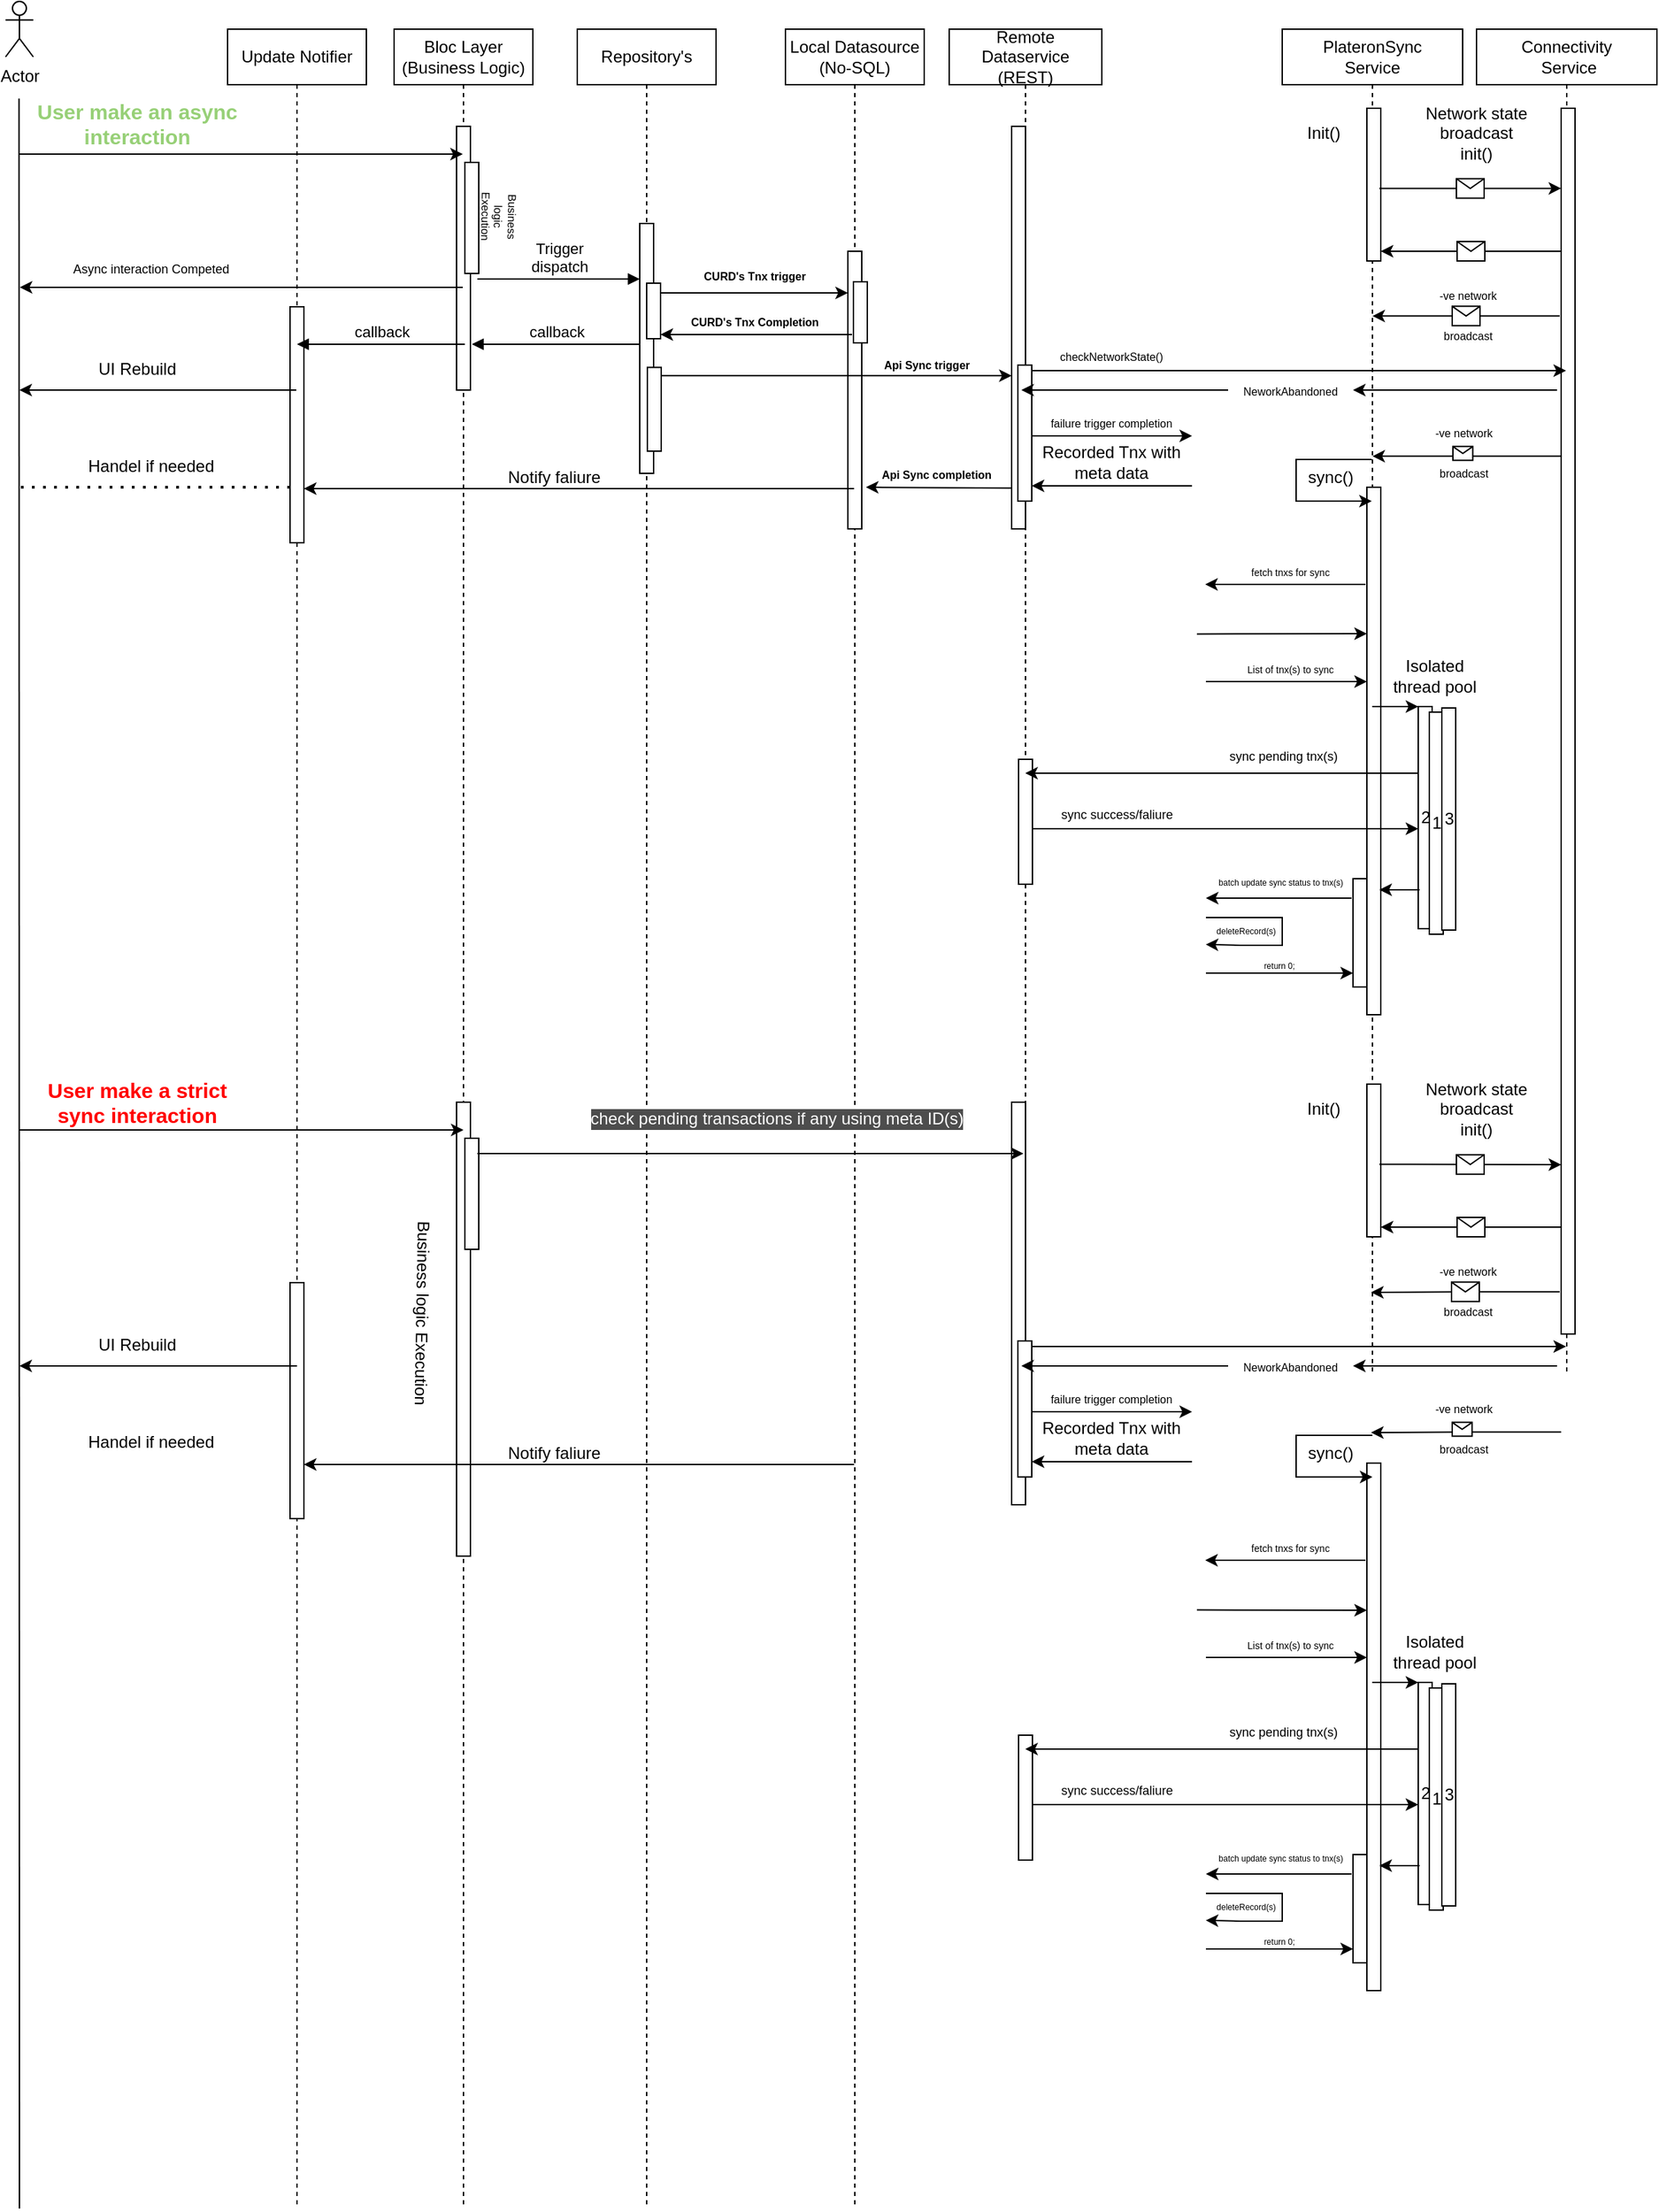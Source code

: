 <mxfile version="22.1.11" type="github">
  <diagram name="Page-1" id="2YBvvXClWsGukQMizWep">
    <mxGraphModel dx="811" dy="482" grid="1" gridSize="10" guides="1" tooltips="1" connect="1" arrows="1" fold="1" page="1" pageScale="1" pageWidth="850" pageHeight="1100" math="0" shadow="0">
      <root>
        <mxCell id="0" />
        <mxCell id="1" parent="0" />
        <mxCell id="aM9ryv3xv72pqoxQDRHE-1" value="Bloc Layer&lt;br&gt;(Business Logic)" style="shape=umlLifeline;perimeter=lifelinePerimeter;whiteSpace=wrap;html=1;container=0;dropTarget=0;collapsible=0;recursiveResize=0;outlineConnect=0;portConstraint=eastwest;newEdgeStyle={&quot;edgeStyle&quot;:&quot;elbowEdgeStyle&quot;,&quot;elbow&quot;:&quot;vertical&quot;,&quot;curved&quot;:0,&quot;rounded&quot;:0};" parent="1" vertex="1">
          <mxGeometry x="310" y="70" width="100" height="1570" as="geometry" />
        </mxCell>
        <mxCell id="aM9ryv3xv72pqoxQDRHE-2" value="" style="html=1;points=[];perimeter=orthogonalPerimeter;outlineConnect=0;targetShapes=umlLifeline;portConstraint=eastwest;newEdgeStyle={&quot;edgeStyle&quot;:&quot;elbowEdgeStyle&quot;,&quot;elbow&quot;:&quot;vertical&quot;,&quot;curved&quot;:0,&quot;rounded&quot;:0};" parent="aM9ryv3xv72pqoxQDRHE-1" vertex="1">
          <mxGeometry x="45" y="70" width="10" height="190" as="geometry" />
        </mxCell>
        <mxCell id="tvcCBBm_UsV2c8IRRgWx-17" value="" style="html=1;points=[];perimeter=orthogonalPerimeter;outlineConnect=0;targetShapes=umlLifeline;portConstraint=eastwest;newEdgeStyle={&quot;edgeStyle&quot;:&quot;elbowEdgeStyle&quot;,&quot;elbow&quot;:&quot;vertical&quot;,&quot;curved&quot;:0,&quot;rounded&quot;:0};" vertex="1" parent="aM9ryv3xv72pqoxQDRHE-1">
          <mxGeometry x="51" y="96" width="10" height="80" as="geometry" />
        </mxCell>
        <mxCell id="tvcCBBm_UsV2c8IRRgWx-144" value="" style="html=1;points=[];perimeter=orthogonalPerimeter;outlineConnect=0;targetShapes=umlLifeline;portConstraint=eastwest;newEdgeStyle={&quot;edgeStyle&quot;:&quot;elbowEdgeStyle&quot;,&quot;elbow&quot;:&quot;vertical&quot;,&quot;curved&quot;:0,&quot;rounded&quot;:0};" vertex="1" parent="aM9ryv3xv72pqoxQDRHE-1">
          <mxGeometry x="45" y="773" width="10" height="327" as="geometry" />
        </mxCell>
        <mxCell id="tvcCBBm_UsV2c8IRRgWx-145" value="" style="html=1;points=[];perimeter=orthogonalPerimeter;outlineConnect=0;targetShapes=umlLifeline;portConstraint=eastwest;newEdgeStyle={&quot;edgeStyle&quot;:&quot;elbowEdgeStyle&quot;,&quot;elbow&quot;:&quot;vertical&quot;,&quot;curved&quot;:0,&quot;rounded&quot;:0};" vertex="1" parent="aM9ryv3xv72pqoxQDRHE-1">
          <mxGeometry x="51" y="799" width="10" height="80" as="geometry" />
        </mxCell>
        <mxCell id="aM9ryv3xv72pqoxQDRHE-7" value="Trigger &lt;br&gt;dispatch" style="html=1;verticalAlign=bottom;endArrow=block;edgeStyle=elbowEdgeStyle;elbow=horizontal;curved=0;rounded=0;" parent="1" target="tvcCBBm_UsV2c8IRRgWx-12" edge="1">
          <mxGeometry x="0.002" relative="1" as="geometry">
            <mxPoint x="370" y="250.0" as="sourcePoint" />
            <Array as="points">
              <mxPoint x="455" y="250" />
            </Array>
            <mxPoint x="585" y="250" as="targetPoint" />
            <mxPoint as="offset" />
          </mxGeometry>
        </mxCell>
        <mxCell id="aM9ryv3xv72pqoxQDRHE-9" value="callback" style="html=1;verticalAlign=bottom;endArrow=block;edgeStyle=elbowEdgeStyle;elbow=vertical;curved=0;rounded=0;" parent="1" source="tvcCBBm_UsV2c8IRRgWx-12" edge="1">
          <mxGeometry relative="1" as="geometry">
            <mxPoint x="585" y="297" as="sourcePoint" />
            <Array as="points">
              <mxPoint x="456" y="297" />
            </Array>
            <mxPoint x="366.0" y="297.0" as="targetPoint" />
          </mxGeometry>
        </mxCell>
        <mxCell id="tvcCBBm_UsV2c8IRRgWx-1" value="Actor" style="shape=umlActor;verticalLabelPosition=bottom;verticalAlign=top;html=1;outlineConnect=0;" vertex="1" parent="1">
          <mxGeometry x="30" y="50" width="20" height="40" as="geometry" />
        </mxCell>
        <mxCell id="tvcCBBm_UsV2c8IRRgWx-2" value="" style="endArrow=none;html=1;rounded=0;" edge="1" parent="1">
          <mxGeometry width="50" height="50" relative="1" as="geometry">
            <mxPoint x="40" y="1640" as="sourcePoint" />
            <mxPoint x="39.72" y="120" as="targetPoint" />
          </mxGeometry>
        </mxCell>
        <mxCell id="tvcCBBm_UsV2c8IRRgWx-6" value="" style="endArrow=classic;html=1;rounded=0;" edge="1" parent="1" target="aM9ryv3xv72pqoxQDRHE-1">
          <mxGeometry width="50" height="50" relative="1" as="geometry">
            <mxPoint x="40" y="160" as="sourcePoint" />
            <mxPoint x="90" y="110" as="targetPoint" />
          </mxGeometry>
        </mxCell>
        <mxCell id="tvcCBBm_UsV2c8IRRgWx-7" value="User make an async interaction" style="text;html=1;strokeColor=none;fillColor=none;align=center;verticalAlign=middle;whiteSpace=wrap;rounded=0;fontSize=15;fontStyle=1;fontColor=#97D077;" vertex="1" parent="1">
          <mxGeometry x="50" y="128" width="150" height="20" as="geometry" />
        </mxCell>
        <mxCell id="tvcCBBm_UsV2c8IRRgWx-10" value="Business logic Execution" style="text;html=1;strokeColor=none;fillColor=none;align=center;verticalAlign=middle;whiteSpace=wrap;rounded=0;rotation=91;fontSize=8;" vertex="1" parent="1">
          <mxGeometry x="370" y="190" width="30" height="30" as="geometry" />
        </mxCell>
        <mxCell id="tvcCBBm_UsV2c8IRRgWx-11" value="Repository&#39;s" style="shape=umlLifeline;perimeter=lifelinePerimeter;whiteSpace=wrap;html=1;container=0;dropTarget=0;collapsible=0;recursiveResize=0;outlineConnect=0;portConstraint=eastwest;newEdgeStyle={&quot;edgeStyle&quot;:&quot;elbowEdgeStyle&quot;,&quot;elbow&quot;:&quot;vertical&quot;,&quot;curved&quot;:0,&quot;rounded&quot;:0};" vertex="1" parent="1">
          <mxGeometry x="442" y="70" width="100" height="1570" as="geometry" />
        </mxCell>
        <mxCell id="tvcCBBm_UsV2c8IRRgWx-12" value="" style="html=1;points=[];perimeter=orthogonalPerimeter;outlineConnect=0;targetShapes=umlLifeline;portConstraint=eastwest;newEdgeStyle={&quot;edgeStyle&quot;:&quot;elbowEdgeStyle&quot;,&quot;elbow&quot;:&quot;vertical&quot;,&quot;curved&quot;:0,&quot;rounded&quot;:0};" vertex="1" parent="tvcCBBm_UsV2c8IRRgWx-11">
          <mxGeometry x="45" y="140" width="10" height="180" as="geometry" />
        </mxCell>
        <mxCell id="tvcCBBm_UsV2c8IRRgWx-13" value="" style="html=1;points=[];perimeter=orthogonalPerimeter;outlineConnect=0;targetShapes=umlLifeline;portConstraint=eastwest;newEdgeStyle={&quot;edgeStyle&quot;:&quot;elbowEdgeStyle&quot;,&quot;elbow&quot;:&quot;vertical&quot;,&quot;curved&quot;:0,&quot;rounded&quot;:0};" vertex="1" parent="tvcCBBm_UsV2c8IRRgWx-11">
          <mxGeometry x="50" y="183" width="10" height="40" as="geometry" />
        </mxCell>
        <mxCell id="tvcCBBm_UsV2c8IRRgWx-25" value="" style="html=1;points=[];perimeter=orthogonalPerimeter;outlineConnect=0;targetShapes=umlLifeline;portConstraint=eastwest;newEdgeStyle={&quot;edgeStyle&quot;:&quot;elbowEdgeStyle&quot;,&quot;elbow&quot;:&quot;vertical&quot;,&quot;curved&quot;:0,&quot;rounded&quot;:0};" vertex="1" parent="tvcCBBm_UsV2c8IRRgWx-11">
          <mxGeometry x="50.5" y="243.67" width="10" height="60.33" as="geometry" />
        </mxCell>
        <mxCell id="tvcCBBm_UsV2c8IRRgWx-14" value="" style="endArrow=classic;html=1;rounded=0;" edge="1" parent="1" source="aM9ryv3xv72pqoxQDRHE-1">
          <mxGeometry width="50" height="50" relative="1" as="geometry">
            <mxPoint x="229.75" y="256" as="sourcePoint" />
            <mxPoint x="40.25" y="256" as="targetPoint" />
          </mxGeometry>
        </mxCell>
        <mxCell id="tvcCBBm_UsV2c8IRRgWx-16" value="Async interaction Competed" style="text;html=1;strokeColor=none;fillColor=none;align=center;verticalAlign=middle;whiteSpace=wrap;rounded=0;fontSize=9;" vertex="1" parent="1">
          <mxGeometry x="60" y="233.33" width="150" height="20" as="geometry" />
        </mxCell>
        <mxCell id="tvcCBBm_UsV2c8IRRgWx-18" value="Local Datasource&lt;br&gt;(No-SQL)" style="shape=umlLifeline;perimeter=lifelinePerimeter;whiteSpace=wrap;html=1;container=0;dropTarget=0;collapsible=0;recursiveResize=0;outlineConnect=0;portConstraint=eastwest;newEdgeStyle={&quot;edgeStyle&quot;:&quot;elbowEdgeStyle&quot;,&quot;elbow&quot;:&quot;vertical&quot;,&quot;curved&quot;:0,&quot;rounded&quot;:0};" vertex="1" parent="1">
          <mxGeometry x="592" y="70" width="100" height="1570" as="geometry" />
        </mxCell>
        <mxCell id="tvcCBBm_UsV2c8IRRgWx-19" value="" style="html=1;points=[];perimeter=orthogonalPerimeter;outlineConnect=0;targetShapes=umlLifeline;portConstraint=eastwest;newEdgeStyle={&quot;edgeStyle&quot;:&quot;elbowEdgeStyle&quot;,&quot;elbow&quot;:&quot;vertical&quot;,&quot;curved&quot;:0,&quot;rounded&quot;:0};" vertex="1" parent="tvcCBBm_UsV2c8IRRgWx-18">
          <mxGeometry x="45" y="160" width="10" height="200" as="geometry" />
        </mxCell>
        <mxCell id="tvcCBBm_UsV2c8IRRgWx-20" value="" style="html=1;points=[];perimeter=orthogonalPerimeter;outlineConnect=0;targetShapes=umlLifeline;portConstraint=eastwest;newEdgeStyle={&quot;edgeStyle&quot;:&quot;elbowEdgeStyle&quot;,&quot;elbow&quot;:&quot;vertical&quot;,&quot;curved&quot;:0,&quot;rounded&quot;:0};" vertex="1" parent="tvcCBBm_UsV2c8IRRgWx-18">
          <mxGeometry x="49" y="182" width="10" height="44" as="geometry" />
        </mxCell>
        <mxCell id="tvcCBBm_UsV2c8IRRgWx-21" value="" style="endArrow=classic;html=1;rounded=0;" edge="1" parent="1" source="tvcCBBm_UsV2c8IRRgWx-13" target="tvcCBBm_UsV2c8IRRgWx-19">
          <mxGeometry width="50" height="50" relative="1" as="geometry">
            <mxPoint x="532" y="270" as="sourcePoint" />
            <mxPoint x="640" y="260" as="targetPoint" />
            <Array as="points">
              <mxPoint x="572" y="260" />
            </Array>
          </mxGeometry>
        </mxCell>
        <mxCell id="tvcCBBm_UsV2c8IRRgWx-22" value="CURD&#39;s Tnx trigger" style="text;html=1;strokeColor=none;fillColor=none;align=center;verticalAlign=middle;whiteSpace=wrap;rounded=0;rotation=0;fontSize=8;fontStyle=1" vertex="1" parent="1">
          <mxGeometry x="530" y="233.33" width="80" height="30" as="geometry" />
        </mxCell>
        <mxCell id="tvcCBBm_UsV2c8IRRgWx-23" value="" style="endArrow=classic;html=1;rounded=0;" edge="1" parent="1">
          <mxGeometry width="50" height="50" relative="1" as="geometry">
            <mxPoint x="512" y="290" as="sourcePoint" />
            <mxPoint x="502" y="290" as="targetPoint" />
            <Array as="points">
              <mxPoint x="640" y="290" />
            </Array>
          </mxGeometry>
        </mxCell>
        <mxCell id="tvcCBBm_UsV2c8IRRgWx-24" value="CURD&#39;s Tnx Completion" style="text;html=1;strokeColor=none;fillColor=none;align=center;verticalAlign=middle;whiteSpace=wrap;rounded=0;rotation=0;fontSize=8;fontStyle=1" vertex="1" parent="1">
          <mxGeometry x="520" y="262.33" width="100" height="36.67" as="geometry" />
        </mxCell>
        <mxCell id="tvcCBBm_UsV2c8IRRgWx-27" value="" style="endArrow=classic;html=1;rounded=0;" edge="1" parent="1">
          <mxGeometry width="50" height="50" relative="1" as="geometry">
            <mxPoint x="502.5" y="319.67" as="sourcePoint" />
            <mxPoint x="755" y="319.67" as="targetPoint" />
            <Array as="points">
              <mxPoint x="572.5" y="319.67" />
            </Array>
          </mxGeometry>
        </mxCell>
        <mxCell id="tvcCBBm_UsV2c8IRRgWx-28" value="Api Sync trigger" style="text;html=1;strokeColor=none;fillColor=none;align=center;verticalAlign=middle;whiteSpace=wrap;rounded=0;rotation=0;fontSize=8;fontStyle=1" vertex="1" parent="1">
          <mxGeometry x="654" y="297" width="80" height="30" as="geometry" />
        </mxCell>
        <mxCell id="tvcCBBm_UsV2c8IRRgWx-35" value="Remote Dataservice&lt;br&gt;(REST)" style="shape=umlLifeline;perimeter=lifelinePerimeter;whiteSpace=wrap;html=1;container=0;dropTarget=0;collapsible=0;recursiveResize=0;outlineConnect=0;portConstraint=eastwest;newEdgeStyle={&quot;edgeStyle&quot;:&quot;elbowEdgeStyle&quot;,&quot;elbow&quot;:&quot;vertical&quot;,&quot;curved&quot;:0,&quot;rounded&quot;:0};" vertex="1" parent="1">
          <mxGeometry x="710" y="70" width="110" height="970" as="geometry" />
        </mxCell>
        <mxCell id="tvcCBBm_UsV2c8IRRgWx-36" value="" style="html=1;points=[];perimeter=orthogonalPerimeter;outlineConnect=0;targetShapes=umlLifeline;portConstraint=eastwest;newEdgeStyle={&quot;edgeStyle&quot;:&quot;elbowEdgeStyle&quot;,&quot;elbow&quot;:&quot;vertical&quot;,&quot;curved&quot;:0,&quot;rounded&quot;:0};" vertex="1" parent="tvcCBBm_UsV2c8IRRgWx-35">
          <mxGeometry x="45" y="70" width="10" height="290" as="geometry" />
        </mxCell>
        <mxCell id="tvcCBBm_UsV2c8IRRgWx-38" value="" style="html=1;points=[];perimeter=orthogonalPerimeter;outlineConnect=0;targetShapes=umlLifeline;portConstraint=eastwest;newEdgeStyle={&quot;edgeStyle&quot;:&quot;elbowEdgeStyle&quot;,&quot;elbow&quot;:&quot;vertical&quot;,&quot;curved&quot;:0,&quot;rounded&quot;:0};" vertex="1" parent="tvcCBBm_UsV2c8IRRgWx-35">
          <mxGeometry x="49.5" y="242" width="10" height="98" as="geometry" />
        </mxCell>
        <mxCell id="tvcCBBm_UsV2c8IRRgWx-115" value="" style="html=1;points=[];perimeter=orthogonalPerimeter;outlineConnect=0;targetShapes=umlLifeline;portConstraint=eastwest;newEdgeStyle={&quot;edgeStyle&quot;:&quot;elbowEdgeStyle&quot;,&quot;elbow&quot;:&quot;vertical&quot;,&quot;curved&quot;:0,&quot;rounded&quot;:0};" vertex="1" parent="tvcCBBm_UsV2c8IRRgWx-35">
          <mxGeometry x="50" y="526" width="10" height="90" as="geometry" />
        </mxCell>
        <mxCell id="tvcCBBm_UsV2c8IRRgWx-176" value="" style="html=1;points=[];perimeter=orthogonalPerimeter;outlineConnect=0;targetShapes=umlLifeline;portConstraint=eastwest;newEdgeStyle={&quot;edgeStyle&quot;:&quot;elbowEdgeStyle&quot;,&quot;elbow&quot;:&quot;vertical&quot;,&quot;curved&quot;:0,&quot;rounded&quot;:0};" vertex="1" parent="tvcCBBm_UsV2c8IRRgWx-35">
          <mxGeometry x="45" y="773" width="10" height="290" as="geometry" />
        </mxCell>
        <mxCell id="tvcCBBm_UsV2c8IRRgWx-177" value="" style="html=1;points=[];perimeter=orthogonalPerimeter;outlineConnect=0;targetShapes=umlLifeline;portConstraint=eastwest;newEdgeStyle={&quot;edgeStyle&quot;:&quot;elbowEdgeStyle&quot;,&quot;elbow&quot;:&quot;vertical&quot;,&quot;curved&quot;:0,&quot;rounded&quot;:0};" vertex="1" parent="tvcCBBm_UsV2c8IRRgWx-35">
          <mxGeometry x="49.5" y="945" width="10" height="98" as="geometry" />
        </mxCell>
        <mxCell id="tvcCBBm_UsV2c8IRRgWx-178" value="" style="html=1;points=[];perimeter=orthogonalPerimeter;outlineConnect=0;targetShapes=umlLifeline;portConstraint=eastwest;newEdgeStyle={&quot;edgeStyle&quot;:&quot;elbowEdgeStyle&quot;,&quot;elbow&quot;:&quot;vertical&quot;,&quot;curved&quot;:0,&quot;rounded&quot;:0};" vertex="1" parent="tvcCBBm_UsV2c8IRRgWx-35">
          <mxGeometry x="50" y="1229" width="10" height="90" as="geometry" />
        </mxCell>
        <mxCell id="tvcCBBm_UsV2c8IRRgWx-39" value="" style="endArrow=classic;html=1;rounded=0;" edge="1" parent="1">
          <mxGeometry width="50" height="50" relative="1" as="geometry">
            <mxPoint x="755" y="400.67" as="sourcePoint" />
            <mxPoint x="650" y="400" as="targetPoint" />
            <Array as="points" />
          </mxGeometry>
        </mxCell>
        <mxCell id="tvcCBBm_UsV2c8IRRgWx-40" value="Api Sync completion" style="text;html=1;strokeColor=none;fillColor=none;align=center;verticalAlign=middle;whiteSpace=wrap;rounded=0;rotation=0;fontSize=8;fontStyle=1" vertex="1" parent="1">
          <mxGeometry x="656" y="376" width="90" height="30" as="geometry" />
        </mxCell>
        <mxCell id="tvcCBBm_UsV2c8IRRgWx-41" value="" style="edgeStyle=elbowEdgeStyle;rounded=0;orthogonalLoop=1;jettySize=auto;html=1;elbow=vertical;curved=0;" edge="1" parent="1">
          <mxGeometry relative="1" as="geometry">
            <mxPoint x="769.5" y="363.001" as="sourcePoint" />
            <mxPoint x="885" y="363.001" as="targetPoint" />
          </mxGeometry>
        </mxCell>
        <mxCell id="tvcCBBm_UsV2c8IRRgWx-42" value="failure trigger completion" style="text;html=1;strokeColor=none;fillColor=none;align=center;verticalAlign=middle;whiteSpace=wrap;rounded=0;rotation=0;fontSize=8;" vertex="1" parent="1">
          <mxGeometry x="777" y="339" width="100" height="30" as="geometry" />
        </mxCell>
        <mxCell id="tvcCBBm_UsV2c8IRRgWx-44" value="" style="endArrow=classic;html=1;rounded=0;" edge="1" parent="1">
          <mxGeometry width="50" height="50" relative="1" as="geometry">
            <mxPoint x="885.0" y="399.0" as="sourcePoint" />
            <mxPoint x="769.5" y="399.0" as="targetPoint" />
            <Array as="points">
              <mxPoint x="830" y="399" />
            </Array>
          </mxGeometry>
        </mxCell>
        <mxCell id="tvcCBBm_UsV2c8IRRgWx-45" value="Recorded Tnx with meta data" style="text;html=1;strokeColor=none;fillColor=none;align=center;verticalAlign=middle;whiteSpace=wrap;rounded=0;" vertex="1" parent="1">
          <mxGeometry x="762" y="367" width="130" height="30" as="geometry" />
        </mxCell>
        <mxCell id="tvcCBBm_UsV2c8IRRgWx-46" value="" style="endArrow=classic;html=1;rounded=0;" edge="1" parent="1" target="tvcCBBm_UsV2c8IRRgWx-48">
          <mxGeometry width="50" height="50" relative="1" as="geometry">
            <mxPoint x="641.5" y="401" as="sourcePoint" />
            <mxPoint x="40" y="401" as="targetPoint" />
          </mxGeometry>
        </mxCell>
        <mxCell id="tvcCBBm_UsV2c8IRRgWx-47" value="Update Notifier" style="shape=umlLifeline;perimeter=lifelinePerimeter;whiteSpace=wrap;html=1;container=0;dropTarget=0;collapsible=0;recursiveResize=0;outlineConnect=0;portConstraint=eastwest;newEdgeStyle={&quot;edgeStyle&quot;:&quot;elbowEdgeStyle&quot;,&quot;elbow&quot;:&quot;vertical&quot;,&quot;curved&quot;:0,&quot;rounded&quot;:0};" vertex="1" parent="1">
          <mxGeometry x="190" y="70" width="100" height="1570" as="geometry" />
        </mxCell>
        <mxCell id="tvcCBBm_UsV2c8IRRgWx-48" value="" style="html=1;points=[];perimeter=orthogonalPerimeter;outlineConnect=0;targetShapes=umlLifeline;portConstraint=eastwest;newEdgeStyle={&quot;edgeStyle&quot;:&quot;elbowEdgeStyle&quot;,&quot;elbow&quot;:&quot;vertical&quot;,&quot;curved&quot;:0,&quot;rounded&quot;:0};" vertex="1" parent="tvcCBBm_UsV2c8IRRgWx-47">
          <mxGeometry x="45" y="200" width="10" height="170" as="geometry" />
        </mxCell>
        <mxCell id="tvcCBBm_UsV2c8IRRgWx-186" value="" style="html=1;points=[];perimeter=orthogonalPerimeter;outlineConnect=0;targetShapes=umlLifeline;portConstraint=eastwest;newEdgeStyle={&quot;edgeStyle&quot;:&quot;elbowEdgeStyle&quot;,&quot;elbow&quot;:&quot;vertical&quot;,&quot;curved&quot;:0,&quot;rounded&quot;:0};" vertex="1" parent="tvcCBBm_UsV2c8IRRgWx-47">
          <mxGeometry x="45" y="903" width="10" height="170" as="geometry" />
        </mxCell>
        <mxCell id="tvcCBBm_UsV2c8IRRgWx-50" value="callback" style="html=1;verticalAlign=bottom;endArrow=block;edgeStyle=elbowEdgeStyle;elbow=vertical;curved=0;rounded=0;" edge="1" parent="1">
          <mxGeometry relative="1" as="geometry">
            <mxPoint x="361" y="297" as="sourcePoint" />
            <Array as="points">
              <mxPoint x="330" y="297" />
            </Array>
            <mxPoint x="240.0" y="297.0" as="targetPoint" />
          </mxGeometry>
        </mxCell>
        <mxCell id="tvcCBBm_UsV2c8IRRgWx-51" value="" style="endArrow=classic;html=1;rounded=0;" edge="1" parent="1" source="tvcCBBm_UsV2c8IRRgWx-47">
          <mxGeometry width="50" height="50" relative="1" as="geometry">
            <mxPoint x="380" y="340" as="sourcePoint" />
            <mxPoint x="40" y="330" as="targetPoint" />
            <Array as="points">
              <mxPoint x="140" y="330" />
            </Array>
          </mxGeometry>
        </mxCell>
        <mxCell id="tvcCBBm_UsV2c8IRRgWx-52" value="UI Rebuild" style="text;html=1;strokeColor=none;fillColor=none;align=center;verticalAlign=middle;whiteSpace=wrap;rounded=0;" vertex="1" parent="1">
          <mxGeometry x="95" y="300" width="60" height="30" as="geometry" />
        </mxCell>
        <mxCell id="tvcCBBm_UsV2c8IRRgWx-53" value="" style="endArrow=none;dashed=1;html=1;dashPattern=1 3;strokeWidth=2;rounded=0;" edge="1" parent="1" source="tvcCBBm_UsV2c8IRRgWx-48">
          <mxGeometry width="50" height="50" relative="1" as="geometry">
            <mxPoint x="310" y="380" as="sourcePoint" />
            <mxPoint x="40" y="400" as="targetPoint" />
            <Array as="points">
              <mxPoint x="130" y="400" />
            </Array>
          </mxGeometry>
        </mxCell>
        <mxCell id="tvcCBBm_UsV2c8IRRgWx-54" value="Notify faliure" style="text;html=1;strokeColor=none;fillColor=none;align=center;verticalAlign=middle;whiteSpace=wrap;rounded=0;" vertex="1" parent="1">
          <mxGeometry x="383" y="378" width="85" height="30" as="geometry" />
        </mxCell>
        <mxCell id="tvcCBBm_UsV2c8IRRgWx-56" value="Handel if needed" style="text;html=1;strokeColor=none;fillColor=none;align=center;verticalAlign=middle;whiteSpace=wrap;rounded=0;" vertex="1" parent="1">
          <mxGeometry x="75" y="370" width="120" height="30" as="geometry" />
        </mxCell>
        <mxCell id="tvcCBBm_UsV2c8IRRgWx-57" value="PlateronSync &lt;br&gt;Service" style="shape=umlLifeline;perimeter=lifelinePerimeter;whiteSpace=wrap;html=1;container=0;dropTarget=0;collapsible=0;recursiveResize=0;outlineConnect=0;portConstraint=eastwest;newEdgeStyle={&quot;edgeStyle&quot;:&quot;elbowEdgeStyle&quot;,&quot;elbow&quot;:&quot;vertical&quot;,&quot;curved&quot;:0,&quot;rounded&quot;:0};" vertex="1" parent="1">
          <mxGeometry x="950" y="70" width="130" height="970" as="geometry" />
        </mxCell>
        <mxCell id="tvcCBBm_UsV2c8IRRgWx-58" value="" style="html=1;points=[];perimeter=orthogonalPerimeter;outlineConnect=0;targetShapes=umlLifeline;portConstraint=eastwest;newEdgeStyle={&quot;edgeStyle&quot;:&quot;elbowEdgeStyle&quot;,&quot;elbow&quot;:&quot;vertical&quot;,&quot;curved&quot;:0,&quot;rounded&quot;:0};" vertex="1" parent="tvcCBBm_UsV2c8IRRgWx-57">
          <mxGeometry x="61" y="57" width="10" height="110" as="geometry" />
        </mxCell>
        <mxCell id="tvcCBBm_UsV2c8IRRgWx-98" value="" style="html=1;points=[];perimeter=orthogonalPerimeter;outlineConnect=0;targetShapes=umlLifeline;portConstraint=eastwest;newEdgeStyle={&quot;edgeStyle&quot;:&quot;elbowEdgeStyle&quot;,&quot;elbow&quot;:&quot;vertical&quot;,&quot;curved&quot;:0,&quot;rounded&quot;:0};" vertex="1" parent="tvcCBBm_UsV2c8IRRgWx-57">
          <mxGeometry x="61" y="330" width="10" height="380" as="geometry" />
        </mxCell>
        <mxCell id="tvcCBBm_UsV2c8IRRgWx-107" value="2" style="html=1;points=[];perimeter=orthogonalPerimeter;outlineConnect=0;targetShapes=umlLifeline;portConstraint=eastwest;newEdgeStyle={&quot;edgeStyle&quot;:&quot;elbowEdgeStyle&quot;,&quot;elbow&quot;:&quot;vertical&quot;,&quot;curved&quot;:0,&quot;rounded&quot;:0};" vertex="1" parent="tvcCBBm_UsV2c8IRRgWx-57">
          <mxGeometry x="98" y="488" width="10" height="160" as="geometry" />
        </mxCell>
        <mxCell id="tvcCBBm_UsV2c8IRRgWx-108" value="1" style="html=1;points=[];perimeter=orthogonalPerimeter;outlineConnect=0;targetShapes=umlLifeline;portConstraint=eastwest;newEdgeStyle={&quot;edgeStyle&quot;:&quot;elbowEdgeStyle&quot;,&quot;elbow&quot;:&quot;vertical&quot;,&quot;curved&quot;:0,&quot;rounded&quot;:0};" vertex="1" parent="tvcCBBm_UsV2c8IRRgWx-57">
          <mxGeometry x="106" y="492" width="10" height="160" as="geometry" />
        </mxCell>
        <mxCell id="tvcCBBm_UsV2c8IRRgWx-109" value="3" style="html=1;points=[];perimeter=orthogonalPerimeter;outlineConnect=0;targetShapes=umlLifeline;portConstraint=eastwest;newEdgeStyle={&quot;edgeStyle&quot;:&quot;elbowEdgeStyle&quot;,&quot;elbow&quot;:&quot;vertical&quot;,&quot;curved&quot;:0,&quot;rounded&quot;:0};" vertex="1" parent="tvcCBBm_UsV2c8IRRgWx-57">
          <mxGeometry x="115" y="489" width="10" height="160" as="geometry" />
        </mxCell>
        <mxCell id="tvcCBBm_UsV2c8IRRgWx-114" value="" style="endArrow=classic;html=1;rounded=0;" edge="1" parent="tvcCBBm_UsV2c8IRRgWx-57" target="tvcCBBm_UsV2c8IRRgWx-107">
          <mxGeometry width="50" height="50" relative="1" as="geometry">
            <mxPoint x="64.833" y="488" as="sourcePoint" />
            <mxPoint x="140" y="506" as="targetPoint" />
          </mxGeometry>
        </mxCell>
        <mxCell id="tvcCBBm_UsV2c8IRRgWx-124" value="" style="html=1;points=[];perimeter=orthogonalPerimeter;outlineConnect=0;targetShapes=umlLifeline;portConstraint=eastwest;newEdgeStyle={&quot;edgeStyle&quot;:&quot;elbowEdgeStyle&quot;,&quot;elbow&quot;:&quot;vertical&quot;,&quot;curved&quot;:0,&quot;rounded&quot;:0};" vertex="1" parent="tvcCBBm_UsV2c8IRRgWx-57">
          <mxGeometry x="51" y="612" width="10" height="78" as="geometry" />
        </mxCell>
        <mxCell id="tvcCBBm_UsV2c8IRRgWx-193" value="" style="html=1;points=[];perimeter=orthogonalPerimeter;outlineConnect=0;targetShapes=umlLifeline;portConstraint=eastwest;newEdgeStyle={&quot;edgeStyle&quot;:&quot;elbowEdgeStyle&quot;,&quot;elbow&quot;:&quot;vertical&quot;,&quot;curved&quot;:0,&quot;rounded&quot;:0};" vertex="1" parent="tvcCBBm_UsV2c8IRRgWx-57">
          <mxGeometry x="61" y="760" width="10" height="110" as="geometry" />
        </mxCell>
        <mxCell id="tvcCBBm_UsV2c8IRRgWx-194" value="" style="html=1;points=[];perimeter=orthogonalPerimeter;outlineConnect=0;targetShapes=umlLifeline;portConstraint=eastwest;newEdgeStyle={&quot;edgeStyle&quot;:&quot;elbowEdgeStyle&quot;,&quot;elbow&quot;:&quot;vertical&quot;,&quot;curved&quot;:0,&quot;rounded&quot;:0};" vertex="1" parent="tvcCBBm_UsV2c8IRRgWx-57">
          <mxGeometry x="61" y="1033" width="10" height="380" as="geometry" />
        </mxCell>
        <mxCell id="tvcCBBm_UsV2c8IRRgWx-195" value="2" style="html=1;points=[];perimeter=orthogonalPerimeter;outlineConnect=0;targetShapes=umlLifeline;portConstraint=eastwest;newEdgeStyle={&quot;edgeStyle&quot;:&quot;elbowEdgeStyle&quot;,&quot;elbow&quot;:&quot;vertical&quot;,&quot;curved&quot;:0,&quot;rounded&quot;:0};" vertex="1" parent="tvcCBBm_UsV2c8IRRgWx-57">
          <mxGeometry x="98" y="1191" width="10" height="160" as="geometry" />
        </mxCell>
        <mxCell id="tvcCBBm_UsV2c8IRRgWx-196" value="1" style="html=1;points=[];perimeter=orthogonalPerimeter;outlineConnect=0;targetShapes=umlLifeline;portConstraint=eastwest;newEdgeStyle={&quot;edgeStyle&quot;:&quot;elbowEdgeStyle&quot;,&quot;elbow&quot;:&quot;vertical&quot;,&quot;curved&quot;:0,&quot;rounded&quot;:0};" vertex="1" parent="tvcCBBm_UsV2c8IRRgWx-57">
          <mxGeometry x="106" y="1195" width="10" height="160" as="geometry" />
        </mxCell>
        <mxCell id="tvcCBBm_UsV2c8IRRgWx-197" value="3" style="html=1;points=[];perimeter=orthogonalPerimeter;outlineConnect=0;targetShapes=umlLifeline;portConstraint=eastwest;newEdgeStyle={&quot;edgeStyle&quot;:&quot;elbowEdgeStyle&quot;,&quot;elbow&quot;:&quot;vertical&quot;,&quot;curved&quot;:0,&quot;rounded&quot;:0};" vertex="1" parent="tvcCBBm_UsV2c8IRRgWx-57">
          <mxGeometry x="115" y="1192" width="10" height="160" as="geometry" />
        </mxCell>
        <mxCell id="tvcCBBm_UsV2c8IRRgWx-198" value="" style="endArrow=classic;html=1;rounded=0;" edge="1" target="tvcCBBm_UsV2c8IRRgWx-195" parent="tvcCBBm_UsV2c8IRRgWx-57">
          <mxGeometry width="50" height="50" relative="1" as="geometry">
            <mxPoint x="64.833" y="1191" as="sourcePoint" />
            <mxPoint x="140" y="1209" as="targetPoint" />
          </mxGeometry>
        </mxCell>
        <mxCell id="tvcCBBm_UsV2c8IRRgWx-199" value="" style="html=1;points=[];perimeter=orthogonalPerimeter;outlineConnect=0;targetShapes=umlLifeline;portConstraint=eastwest;newEdgeStyle={&quot;edgeStyle&quot;:&quot;elbowEdgeStyle&quot;,&quot;elbow&quot;:&quot;vertical&quot;,&quot;curved&quot;:0,&quot;rounded&quot;:0};" vertex="1" parent="tvcCBBm_UsV2c8IRRgWx-57">
          <mxGeometry x="51" y="1315" width="10" height="78" as="geometry" />
        </mxCell>
        <mxCell id="tvcCBBm_UsV2c8IRRgWx-60" value="Init()" style="text;html=1;strokeColor=none;fillColor=none;align=center;verticalAlign=middle;whiteSpace=wrap;rounded=0;" vertex="1" parent="1">
          <mxGeometry x="950" y="130" width="60" height="30" as="geometry" />
        </mxCell>
        <mxCell id="tvcCBBm_UsV2c8IRRgWx-62" value="" style="endArrow=classic;html=1;rounded=0;" edge="1" parent="1" target="tvcCBBm_UsV2c8IRRgWx-68">
          <mxGeometry relative="1" as="geometry">
            <mxPoint x="1020" y="184.74" as="sourcePoint" />
            <mxPoint x="1140" y="184.74" as="targetPoint" />
          </mxGeometry>
        </mxCell>
        <mxCell id="tvcCBBm_UsV2c8IRRgWx-63" value="" style="shape=message;html=1;outlineConnect=0;" vertex="1" parent="tvcCBBm_UsV2c8IRRgWx-62">
          <mxGeometry width="20" height="14" relative="1" as="geometry">
            <mxPoint x="-10" y="-7" as="offset" />
          </mxGeometry>
        </mxCell>
        <mxCell id="tvcCBBm_UsV2c8IRRgWx-64" value="Network state broadcast init()" style="text;html=1;strokeColor=none;fillColor=none;align=center;verticalAlign=middle;whiteSpace=wrap;rounded=0;" vertex="1" parent="1">
          <mxGeometry x="1050" y="130" width="80" height="30" as="geometry" />
        </mxCell>
        <mxCell id="tvcCBBm_UsV2c8IRRgWx-67" value="Connectivity&lt;br&gt;&amp;nbsp;Service" style="shape=umlLifeline;perimeter=lifelinePerimeter;whiteSpace=wrap;html=1;container=0;dropTarget=0;collapsible=0;recursiveResize=0;outlineConnect=0;portConstraint=eastwest;newEdgeStyle={&quot;edgeStyle&quot;:&quot;elbowEdgeStyle&quot;,&quot;elbow&quot;:&quot;vertical&quot;,&quot;curved&quot;:0,&quot;rounded&quot;:0};" vertex="1" parent="1">
          <mxGeometry x="1090" y="70" width="130" height="970" as="geometry" />
        </mxCell>
        <mxCell id="tvcCBBm_UsV2c8IRRgWx-68" value="" style="html=1;points=[];perimeter=orthogonalPerimeter;outlineConnect=0;targetShapes=umlLifeline;portConstraint=eastwest;newEdgeStyle={&quot;edgeStyle&quot;:&quot;elbowEdgeStyle&quot;,&quot;elbow&quot;:&quot;vertical&quot;,&quot;curved&quot;:0,&quot;rounded&quot;:0};" vertex="1" parent="tvcCBBm_UsV2c8IRRgWx-67">
          <mxGeometry x="61" y="57" width="10" height="883" as="geometry" />
        </mxCell>
        <mxCell id="tvcCBBm_UsV2c8IRRgWx-69" value="" style="endArrow=classic;html=1;rounded=0;" edge="1" parent="1" source="tvcCBBm_UsV2c8IRRgWx-68" target="tvcCBBm_UsV2c8IRRgWx-58">
          <mxGeometry relative="1" as="geometry">
            <mxPoint x="1080" y="210" as="sourcePoint" />
            <mxPoint x="1180" y="210" as="targetPoint" />
            <Array as="points">
              <mxPoint x="1080" y="230" />
            </Array>
          </mxGeometry>
        </mxCell>
        <mxCell id="tvcCBBm_UsV2c8IRRgWx-70" value="" style="shape=message;html=1;outlineConnect=0;" vertex="1" parent="tvcCBBm_UsV2c8IRRgWx-69">
          <mxGeometry width="20" height="14" relative="1" as="geometry">
            <mxPoint x="-10" y="-7" as="offset" />
          </mxGeometry>
        </mxCell>
        <mxCell id="tvcCBBm_UsV2c8IRRgWx-72" value="&lt;font style=&quot;font-size: 8px;&quot;&gt;-ve network &lt;br&gt;&lt;br&gt;broadcast&lt;/font&gt;" style="text;html=1;strokeColor=none;fillColor=none;align=center;verticalAlign=middle;whiteSpace=wrap;rounded=0;" vertex="1" parent="1">
          <mxGeometry x="1049" y="250" width="70" height="50" as="geometry" />
        </mxCell>
        <mxCell id="tvcCBBm_UsV2c8IRRgWx-73" value="" style="endArrow=classic;html=1;rounded=0;" edge="1" parent="1">
          <mxGeometry width="50" height="50" relative="1" as="geometry">
            <mxPoint x="770" y="316" as="sourcePoint" />
            <mxPoint x="1154.5" y="316.0" as="targetPoint" />
          </mxGeometry>
        </mxCell>
        <mxCell id="tvcCBBm_UsV2c8IRRgWx-75" value="&lt;font style=&quot;font-size: 8px;&quot;&gt;checkNetworkState()&lt;/font&gt;" style="text;html=1;strokeColor=none;fillColor=none;align=center;verticalAlign=middle;whiteSpace=wrap;rounded=0;" vertex="1" parent="1">
          <mxGeometry x="782" y="290" width="90" height="30" as="geometry" />
        </mxCell>
        <mxCell id="tvcCBBm_UsV2c8IRRgWx-76" value="" style="endArrow=classic;html=1;rounded=0;" edge="1" parent="1" source="tvcCBBm_UsV2c8IRRgWx-78">
          <mxGeometry width="50" height="50" relative="1" as="geometry">
            <mxPoint x="1148.03" y="330" as="sourcePoint" />
            <mxPoint x="762.004" y="330" as="targetPoint" />
          </mxGeometry>
        </mxCell>
        <mxCell id="tvcCBBm_UsV2c8IRRgWx-79" value="" style="endArrow=classic;html=1;rounded=0;" edge="1" parent="1" target="tvcCBBm_UsV2c8IRRgWx-78">
          <mxGeometry width="50" height="50" relative="1" as="geometry">
            <mxPoint x="1148.03" y="330" as="sourcePoint" />
            <mxPoint x="762.004" y="330" as="targetPoint" />
          </mxGeometry>
        </mxCell>
        <mxCell id="tvcCBBm_UsV2c8IRRgWx-78" value="&lt;span style=&quot;font-size: 8px;&quot;&gt;NeworkAbandoned&lt;/span&gt;" style="text;html=1;strokeColor=none;fillColor=none;align=center;verticalAlign=middle;whiteSpace=wrap;rounded=0;" vertex="1" parent="1">
          <mxGeometry x="911" y="315" width="90" height="30" as="geometry" />
        </mxCell>
        <mxCell id="tvcCBBm_UsV2c8IRRgWx-90" value="" style="endArrow=classic;html=1;rounded=0;" edge="1" parent="1" target="tvcCBBm_UsV2c8IRRgWx-57">
          <mxGeometry relative="1" as="geometry">
            <mxPoint x="1150" y="276.67" as="sourcePoint" />
            <mxPoint x="1020" y="276.67" as="targetPoint" />
            <Array as="points">
              <mxPoint x="1079" y="276.67" />
            </Array>
          </mxGeometry>
        </mxCell>
        <mxCell id="tvcCBBm_UsV2c8IRRgWx-91" value="" style="shape=message;html=1;outlineConnect=0;" vertex="1" parent="tvcCBBm_UsV2c8IRRgWx-90">
          <mxGeometry width="20" height="14" relative="1" as="geometry">
            <mxPoint x="-10" y="-7" as="offset" />
          </mxGeometry>
        </mxCell>
        <mxCell id="tvcCBBm_UsV2c8IRRgWx-94" value="&lt;font style=&quot;font-size: 8px;&quot;&gt;-ve network &lt;br&gt;&lt;br&gt;broadcast&lt;/font&gt;" style="text;html=1;strokeColor=none;fillColor=none;align=center;verticalAlign=middle;whiteSpace=wrap;rounded=0;" vertex="1" parent="1">
          <mxGeometry x="1046" y="349" width="70" height="50" as="geometry" />
        </mxCell>
        <mxCell id="tvcCBBm_UsV2c8IRRgWx-95" value="" style="endArrow=classic;html=1;rounded=0;" edge="1" parent="1" target="tvcCBBm_UsV2c8IRRgWx-57">
          <mxGeometry relative="1" as="geometry">
            <mxPoint x="1151" y="377.67" as="sourcePoint" />
            <mxPoint x="1021" y="377.67" as="targetPoint" />
            <Array as="points">
              <mxPoint x="1080" y="377.67" />
            </Array>
          </mxGeometry>
        </mxCell>
        <mxCell id="tvcCBBm_UsV2c8IRRgWx-96" value="" style="shape=message;html=1;outlineConnect=0;" vertex="1" parent="tvcCBBm_UsV2c8IRRgWx-95">
          <mxGeometry width="14.29" height="10" relative="1" as="geometry">
            <mxPoint x="-10" y="-7" as="offset" />
          </mxGeometry>
        </mxCell>
        <mxCell id="tvcCBBm_UsV2c8IRRgWx-99" value="" style="endArrow=classic;html=1;rounded=0;" edge="1" parent="1" source="tvcCBBm_UsV2c8IRRgWx-57" target="tvcCBBm_UsV2c8IRRgWx-57">
          <mxGeometry width="50" height="50" relative="1" as="geometry">
            <mxPoint x="940" y="420" as="sourcePoint" />
            <mxPoint x="990" y="370" as="targetPoint" />
            <Array as="points">
              <mxPoint x="960" y="380" />
              <mxPoint x="960" y="410" />
            </Array>
          </mxGeometry>
        </mxCell>
        <mxCell id="tvcCBBm_UsV2c8IRRgWx-100" value="sync()" style="text;html=1;strokeColor=none;fillColor=none;align=center;verticalAlign=middle;whiteSpace=wrap;rounded=0;fontSize=12;" vertex="1" parent="1">
          <mxGeometry x="955" y="378" width="60" height="30" as="geometry" />
        </mxCell>
        <mxCell id="tvcCBBm_UsV2c8IRRgWx-103" value="" style="endArrow=classic;html=1;rounded=0;" edge="1" parent="1">
          <mxGeometry width="50" height="50" relative="1" as="geometry">
            <mxPoint x="1010" y="470" as="sourcePoint" />
            <mxPoint x="894.5" y="470.0" as="targetPoint" />
            <Array as="points">
              <mxPoint x="955" y="470" />
            </Array>
          </mxGeometry>
        </mxCell>
        <mxCell id="tvcCBBm_UsV2c8IRRgWx-104" value="&lt;font style=&quot;font-size: 7px;&quot;&gt;fetch tnxs for sync&lt;/font&gt;" style="text;html=1;strokeColor=none;fillColor=none;align=center;verticalAlign=middle;whiteSpace=wrap;rounded=0;" vertex="1" parent="1">
          <mxGeometry x="921" y="450" width="70" height="20" as="geometry" />
        </mxCell>
        <mxCell id="tvcCBBm_UsV2c8IRRgWx-105" value="" style="endArrow=classic;html=1;rounded=0;" edge="1" parent="1" target="tvcCBBm_UsV2c8IRRgWx-98">
          <mxGeometry width="50" height="50" relative="1" as="geometry">
            <mxPoint x="895.0" y="540" as="sourcePoint" />
            <mxPoint x="892.003" y="540" as="targetPoint" />
            <Array as="points">
              <mxPoint x="966.77" y="540" />
            </Array>
          </mxGeometry>
        </mxCell>
        <mxCell id="tvcCBBm_UsV2c8IRRgWx-106" value="&lt;font style=&quot;font-size: 7px;&quot;&gt;List of tnx(s) to sync&lt;/font&gt;" style="text;html=1;strokeColor=none;fillColor=none;align=center;verticalAlign=middle;whiteSpace=wrap;rounded=0;" vertex="1" parent="1">
          <mxGeometry x="921" y="520" width="70" height="20" as="geometry" />
        </mxCell>
        <mxCell id="tvcCBBm_UsV2c8IRRgWx-113" value="Isolated thread pool" style="text;html=1;strokeColor=none;fillColor=none;align=center;verticalAlign=middle;whiteSpace=wrap;rounded=0;" vertex="1" parent="1">
          <mxGeometry x="1025" y="521" width="70" height="30" as="geometry" />
        </mxCell>
        <mxCell id="tvcCBBm_UsV2c8IRRgWx-116" value="" style="endArrow=classic;html=1;rounded=0;" edge="1" parent="1" source="tvcCBBm_UsV2c8IRRgWx-107">
          <mxGeometry width="50" height="50" relative="1" as="geometry">
            <mxPoint x="960" y="596" as="sourcePoint" />
            <mxPoint x="764.833" y="606" as="targetPoint" />
            <Array as="points">
              <mxPoint x="910" y="606" />
            </Array>
          </mxGeometry>
        </mxCell>
        <mxCell id="tvcCBBm_UsV2c8IRRgWx-117" value="sync pending tnx(s)" style="text;html=1;strokeColor=none;fillColor=none;align=center;verticalAlign=middle;whiteSpace=wrap;rounded=0;fontSize=9;" vertex="1" parent="1">
          <mxGeometry x="896" y="579" width="110" height="30" as="geometry" />
        </mxCell>
        <mxCell id="tvcCBBm_UsV2c8IRRgWx-119" value="" style="endArrow=classic;html=1;rounded=0;" edge="1" parent="1" source="tvcCBBm_UsV2c8IRRgWx-115" target="tvcCBBm_UsV2c8IRRgWx-107">
          <mxGeometry width="50" height="50" relative="1" as="geometry">
            <mxPoint x="1050" y="646" as="sourcePoint" />
            <mxPoint x="767" y="646" as="targetPoint" />
            <Array as="points">
              <mxPoint x="912" y="646" />
            </Array>
          </mxGeometry>
        </mxCell>
        <mxCell id="tvcCBBm_UsV2c8IRRgWx-120" value="sync success/faliure" style="text;html=1;strokeColor=none;fillColor=none;align=center;verticalAlign=middle;whiteSpace=wrap;rounded=0;fontSize=9;" vertex="1" parent="1">
          <mxGeometry x="776" y="621" width="110" height="30" as="geometry" />
        </mxCell>
        <mxCell id="tvcCBBm_UsV2c8IRRgWx-121" value="" style="endArrow=classic;html=1;rounded=0;" edge="1" parent="1">
          <mxGeometry width="50" height="50" relative="1" as="geometry">
            <mxPoint x="1049" y="690" as="sourcePoint" />
            <mxPoint x="1020" y="690" as="targetPoint" />
          </mxGeometry>
        </mxCell>
        <mxCell id="tvcCBBm_UsV2c8IRRgWx-125" style="edgeStyle=elbowEdgeStyle;rounded=0;orthogonalLoop=1;jettySize=auto;html=1;elbow=vertical;curved=0;" edge="1" parent="1" target="tvcCBBm_UsV2c8IRRgWx-98">
          <mxGeometry relative="1" as="geometry">
            <mxPoint x="888.5" y="505.692" as="sourcePoint" />
          </mxGeometry>
        </mxCell>
        <mxCell id="tvcCBBm_UsV2c8IRRgWx-136" value="&lt;font style=&quot;font-size: 6px;&quot;&gt;batch update sync status to tnx(s)&lt;/font&gt;" style="text;html=1;strokeColor=none;fillColor=none;align=center;verticalAlign=middle;whiteSpace=wrap;rounded=0;fontSize=6;" vertex="1" parent="1">
          <mxGeometry x="899" y="670" width="100" height="30" as="geometry" />
        </mxCell>
        <mxCell id="tvcCBBm_UsV2c8IRRgWx-137" value="" style="endArrow=classic;html=1;rounded=0;" edge="1" parent="1">
          <mxGeometry width="50" height="50" relative="1" as="geometry">
            <mxPoint x="1000" y="696" as="sourcePoint" />
            <mxPoint x="895" y="696" as="targetPoint" />
            <Array as="points">
              <mxPoint x="950" y="696" />
            </Array>
          </mxGeometry>
        </mxCell>
        <mxCell id="tvcCBBm_UsV2c8IRRgWx-139" value="&lt;font style=&quot;font-size: 6px;&quot;&gt;deleteRecord(s)&lt;/font&gt;" style="text;html=1;strokeColor=none;fillColor=none;align=center;verticalAlign=middle;whiteSpace=wrap;rounded=0;" vertex="1" parent="1">
          <mxGeometry x="894" y="703" width="60" height="30" as="geometry" />
        </mxCell>
        <mxCell id="tvcCBBm_UsV2c8IRRgWx-138" value="" style="endArrow=classic;html=1;rounded=0;entryX=0.015;entryY=0.88;entryDx=0;entryDy=0;entryPerimeter=0;" edge="1" parent="1" target="tvcCBBm_UsV2c8IRRgWx-139">
          <mxGeometry width="50" height="50" relative="1" as="geometry">
            <mxPoint x="895.0" y="710" as="sourcePoint" />
            <mxPoint x="896" y="730" as="targetPoint" />
            <Array as="points">
              <mxPoint x="920" y="710" />
              <mxPoint x="950" y="710" />
              <mxPoint x="950" y="730" />
              <mxPoint x="920" y="730" />
            </Array>
          </mxGeometry>
        </mxCell>
        <mxCell id="tvcCBBm_UsV2c8IRRgWx-140" value="" style="endArrow=classic;html=1;rounded=0;" edge="1" parent="1" target="tvcCBBm_UsV2c8IRRgWx-124">
          <mxGeometry width="50" height="50" relative="1" as="geometry">
            <mxPoint x="895.0" y="750" as="sourcePoint" />
            <mxPoint x="894" y="750" as="targetPoint" />
            <Array as="points">
              <mxPoint x="949" y="750" />
            </Array>
          </mxGeometry>
        </mxCell>
        <mxCell id="tvcCBBm_UsV2c8IRRgWx-141" value="&lt;font style=&quot;font-size: 6px;&quot;&gt;return 0;&lt;/font&gt;" style="text;html=1;strokeColor=none;fillColor=none;align=center;verticalAlign=middle;whiteSpace=wrap;rounded=0;" vertex="1" parent="1">
          <mxGeometry x="918" y="728" width="60" height="30" as="geometry" />
        </mxCell>
        <mxCell id="tvcCBBm_UsV2c8IRRgWx-148" value="" style="endArrow=classic;html=1;rounded=0;" edge="1" parent="1">
          <mxGeometry width="50" height="50" relative="1" as="geometry">
            <mxPoint x="40" y="863" as="sourcePoint" />
            <mxPoint x="360" y="863" as="targetPoint" />
          </mxGeometry>
        </mxCell>
        <mxCell id="tvcCBBm_UsV2c8IRRgWx-149" value="User make a strict sync interaction" style="text;html=1;strokeColor=none;fillColor=none;align=center;verticalAlign=middle;whiteSpace=wrap;rounded=0;fontSize=15;fontStyle=1;fontColor=#FF0000;" vertex="1" parent="1">
          <mxGeometry x="50" y="833" width="150" height="20" as="geometry" />
        </mxCell>
        <mxCell id="tvcCBBm_UsV2c8IRRgWx-150" value="Business logic Execution" style="text;html=1;strokeColor=none;fillColor=none;align=center;verticalAlign=middle;whiteSpace=wrap;rounded=0;rotation=91;fontSize=12;" vertex="1" parent="1">
          <mxGeometry x="250" y="980" width="160" height="30" as="geometry" />
        </mxCell>
        <mxCell id="tvcCBBm_UsV2c8IRRgWx-181" value="" style="edgeStyle=elbowEdgeStyle;rounded=0;orthogonalLoop=1;jettySize=auto;html=1;elbow=vertical;curved=0;" edge="1" parent="1">
          <mxGeometry relative="1" as="geometry">
            <mxPoint x="769.5" y="1066.001" as="sourcePoint" />
            <mxPoint x="885" y="1066.001" as="targetPoint" />
          </mxGeometry>
        </mxCell>
        <mxCell id="tvcCBBm_UsV2c8IRRgWx-182" value="failure trigger completion" style="text;html=1;strokeColor=none;fillColor=none;align=center;verticalAlign=middle;whiteSpace=wrap;rounded=0;rotation=0;fontSize=8;" vertex="1" parent="1">
          <mxGeometry x="777" y="1042" width="100" height="30" as="geometry" />
        </mxCell>
        <mxCell id="tvcCBBm_UsV2c8IRRgWx-183" value="" style="endArrow=classic;html=1;rounded=0;" edge="1" parent="1">
          <mxGeometry width="50" height="50" relative="1" as="geometry">
            <mxPoint x="885.0" y="1102.0" as="sourcePoint" />
            <mxPoint x="769.5" y="1102" as="targetPoint" />
            <Array as="points">
              <mxPoint x="830" y="1102" />
            </Array>
          </mxGeometry>
        </mxCell>
        <mxCell id="tvcCBBm_UsV2c8IRRgWx-184" value="Recorded Tnx with meta data" style="text;html=1;strokeColor=none;fillColor=none;align=center;verticalAlign=middle;whiteSpace=wrap;rounded=0;" vertex="1" parent="1">
          <mxGeometry x="762" y="1070" width="130" height="30" as="geometry" />
        </mxCell>
        <mxCell id="tvcCBBm_UsV2c8IRRgWx-185" value="" style="endArrow=classic;html=1;rounded=0;" edge="1" target="tvcCBBm_UsV2c8IRRgWx-186" parent="1">
          <mxGeometry width="50" height="50" relative="1" as="geometry">
            <mxPoint x="641.5" y="1104" as="sourcePoint" />
            <mxPoint x="40" y="1104" as="targetPoint" />
          </mxGeometry>
        </mxCell>
        <mxCell id="tvcCBBm_UsV2c8IRRgWx-188" value="" style="endArrow=classic;html=1;rounded=0;" edge="1" parent="1">
          <mxGeometry width="50" height="50" relative="1" as="geometry">
            <mxPoint x="240" y="1033" as="sourcePoint" />
            <mxPoint x="40" y="1033" as="targetPoint" />
            <Array as="points">
              <mxPoint x="140" y="1033" />
            </Array>
          </mxGeometry>
        </mxCell>
        <mxCell id="tvcCBBm_UsV2c8IRRgWx-189" value="UI Rebuild" style="text;html=1;strokeColor=none;fillColor=none;align=center;verticalAlign=middle;whiteSpace=wrap;rounded=0;" vertex="1" parent="1">
          <mxGeometry x="95" y="1003" width="60" height="30" as="geometry" />
        </mxCell>
        <mxCell id="tvcCBBm_UsV2c8IRRgWx-191" value="Notify faliure" style="text;html=1;strokeColor=none;fillColor=none;align=center;verticalAlign=middle;whiteSpace=wrap;rounded=0;" vertex="1" parent="1">
          <mxGeometry x="383" y="1081" width="85" height="30" as="geometry" />
        </mxCell>
        <mxCell id="tvcCBBm_UsV2c8IRRgWx-192" value="Handel if needed" style="text;html=1;strokeColor=none;fillColor=none;align=center;verticalAlign=middle;whiteSpace=wrap;rounded=0;" vertex="1" parent="1">
          <mxGeometry x="75" y="1073" width="120" height="30" as="geometry" />
        </mxCell>
        <mxCell id="tvcCBBm_UsV2c8IRRgWx-200" value="Init()" style="text;html=1;strokeColor=none;fillColor=none;align=center;verticalAlign=middle;whiteSpace=wrap;rounded=0;" vertex="1" parent="1">
          <mxGeometry x="950" y="833" width="60" height="30" as="geometry" />
        </mxCell>
        <mxCell id="tvcCBBm_UsV2c8IRRgWx-201" value="" style="endArrow=classic;html=1;rounded=0;" edge="1" parent="1">
          <mxGeometry relative="1" as="geometry">
            <mxPoint x="1020" y="887.74" as="sourcePoint" />
            <mxPoint x="1151" y="888" as="targetPoint" />
          </mxGeometry>
        </mxCell>
        <mxCell id="tvcCBBm_UsV2c8IRRgWx-202" value="" style="shape=message;html=1;outlineConnect=0;" vertex="1" parent="tvcCBBm_UsV2c8IRRgWx-201">
          <mxGeometry width="20" height="14" relative="1" as="geometry">
            <mxPoint x="-10" y="-7" as="offset" />
          </mxGeometry>
        </mxCell>
        <mxCell id="tvcCBBm_UsV2c8IRRgWx-203" value="Network state broadcast init()" style="text;html=1;strokeColor=none;fillColor=none;align=center;verticalAlign=middle;whiteSpace=wrap;rounded=0;" vertex="1" parent="1">
          <mxGeometry x="1050" y="833" width="80" height="30" as="geometry" />
        </mxCell>
        <mxCell id="tvcCBBm_UsV2c8IRRgWx-204" value="" style="endArrow=classic;html=1;rounded=0;" edge="1" target="tvcCBBm_UsV2c8IRRgWx-193" parent="1">
          <mxGeometry relative="1" as="geometry">
            <mxPoint x="1151" y="933" as="sourcePoint" />
            <mxPoint x="1180" y="913" as="targetPoint" />
            <Array as="points">
              <mxPoint x="1080" y="933" />
            </Array>
          </mxGeometry>
        </mxCell>
        <mxCell id="tvcCBBm_UsV2c8IRRgWx-205" value="" style="shape=message;html=1;outlineConnect=0;" vertex="1" parent="tvcCBBm_UsV2c8IRRgWx-204">
          <mxGeometry width="20" height="14" relative="1" as="geometry">
            <mxPoint x="-10" y="-7" as="offset" />
          </mxGeometry>
        </mxCell>
        <mxCell id="tvcCBBm_UsV2c8IRRgWx-206" value="&lt;font style=&quot;font-size: 8px;&quot;&gt;-ve network &lt;br&gt;&lt;br&gt;broadcast&lt;/font&gt;" style="text;html=1;strokeColor=none;fillColor=none;align=center;verticalAlign=middle;whiteSpace=wrap;rounded=0;" vertex="1" parent="1">
          <mxGeometry x="1049" y="953" width="70" height="50" as="geometry" />
        </mxCell>
        <mxCell id="tvcCBBm_UsV2c8IRRgWx-207" value="" style="endArrow=classic;html=1;rounded=0;" edge="1" parent="1">
          <mxGeometry width="50" height="50" relative="1" as="geometry">
            <mxPoint x="770" y="1019" as="sourcePoint" />
            <mxPoint x="1154.5" y="1019.0" as="targetPoint" />
          </mxGeometry>
        </mxCell>
        <mxCell id="tvcCBBm_UsV2c8IRRgWx-209" value="" style="endArrow=classic;html=1;rounded=0;" edge="1" source="tvcCBBm_UsV2c8IRRgWx-211" parent="1">
          <mxGeometry width="50" height="50" relative="1" as="geometry">
            <mxPoint x="1148.03" y="1033" as="sourcePoint" />
            <mxPoint x="762.004" y="1033" as="targetPoint" />
          </mxGeometry>
        </mxCell>
        <mxCell id="tvcCBBm_UsV2c8IRRgWx-210" value="" style="endArrow=classic;html=1;rounded=0;" edge="1" target="tvcCBBm_UsV2c8IRRgWx-211" parent="1">
          <mxGeometry width="50" height="50" relative="1" as="geometry">
            <mxPoint x="1148.03" y="1033" as="sourcePoint" />
            <mxPoint x="762.004" y="1033" as="targetPoint" />
          </mxGeometry>
        </mxCell>
        <mxCell id="tvcCBBm_UsV2c8IRRgWx-211" value="&lt;span style=&quot;font-size: 8px;&quot;&gt;NeworkAbandoned&lt;/span&gt;" style="text;html=1;strokeColor=none;fillColor=none;align=center;verticalAlign=middle;whiteSpace=wrap;rounded=0;" vertex="1" parent="1">
          <mxGeometry x="911" y="1018" width="90" height="30" as="geometry" />
        </mxCell>
        <mxCell id="tvcCBBm_UsV2c8IRRgWx-212" value="" style="endArrow=classic;html=1;rounded=0;" edge="1" parent="1">
          <mxGeometry relative="1" as="geometry">
            <mxPoint x="1150" y="979.67" as="sourcePoint" />
            <mxPoint x="1014" y="980" as="targetPoint" />
            <Array as="points">
              <mxPoint x="1079" y="979.67" />
            </Array>
          </mxGeometry>
        </mxCell>
        <mxCell id="tvcCBBm_UsV2c8IRRgWx-213" value="" style="shape=message;html=1;outlineConnect=0;" vertex="1" parent="tvcCBBm_UsV2c8IRRgWx-212">
          <mxGeometry width="20" height="14" relative="1" as="geometry">
            <mxPoint x="-10" y="-7" as="offset" />
          </mxGeometry>
        </mxCell>
        <mxCell id="tvcCBBm_UsV2c8IRRgWx-214" value="&lt;font style=&quot;font-size: 8px;&quot;&gt;-ve network &lt;br&gt;&lt;br&gt;broadcast&lt;/font&gt;" style="text;html=1;strokeColor=none;fillColor=none;align=center;verticalAlign=middle;whiteSpace=wrap;rounded=0;" vertex="1" parent="1">
          <mxGeometry x="1046" y="1052" width="70" height="50" as="geometry" />
        </mxCell>
        <mxCell id="tvcCBBm_UsV2c8IRRgWx-215" value="" style="endArrow=classic;html=1;rounded=0;" edge="1" parent="1">
          <mxGeometry relative="1" as="geometry">
            <mxPoint x="1151" y="1080.67" as="sourcePoint" />
            <mxPoint x="1014" y="1081" as="targetPoint" />
            <Array as="points">
              <mxPoint x="1080" y="1080.67" />
            </Array>
          </mxGeometry>
        </mxCell>
        <mxCell id="tvcCBBm_UsV2c8IRRgWx-216" value="" style="shape=message;html=1;outlineConnect=0;" vertex="1" parent="tvcCBBm_UsV2c8IRRgWx-215">
          <mxGeometry width="14.29" height="10" relative="1" as="geometry">
            <mxPoint x="-10" y="-7" as="offset" />
          </mxGeometry>
        </mxCell>
        <mxCell id="tvcCBBm_UsV2c8IRRgWx-217" value="" style="endArrow=classic;html=1;rounded=0;" edge="1" parent="1">
          <mxGeometry width="50" height="50" relative="1" as="geometry">
            <mxPoint x="1015" y="1083" as="sourcePoint" />
            <mxPoint x="1015" y="1113" as="targetPoint" />
            <Array as="points">
              <mxPoint x="960" y="1083" />
              <mxPoint x="960" y="1113" />
            </Array>
          </mxGeometry>
        </mxCell>
        <mxCell id="tvcCBBm_UsV2c8IRRgWx-218" value="sync()" style="text;html=1;strokeColor=none;fillColor=none;align=center;verticalAlign=middle;whiteSpace=wrap;rounded=0;fontSize=12;" vertex="1" parent="1">
          <mxGeometry x="955" y="1081" width="60" height="30" as="geometry" />
        </mxCell>
        <mxCell id="tvcCBBm_UsV2c8IRRgWx-219" value="" style="endArrow=classic;html=1;rounded=0;" edge="1" parent="1">
          <mxGeometry width="50" height="50" relative="1" as="geometry">
            <mxPoint x="1010" y="1173" as="sourcePoint" />
            <mxPoint x="894.5" y="1173" as="targetPoint" />
            <Array as="points">
              <mxPoint x="955" y="1173" />
            </Array>
          </mxGeometry>
        </mxCell>
        <mxCell id="tvcCBBm_UsV2c8IRRgWx-220" value="&lt;font style=&quot;font-size: 7px;&quot;&gt;fetch tnxs for sync&lt;/font&gt;" style="text;html=1;strokeColor=none;fillColor=none;align=center;verticalAlign=middle;whiteSpace=wrap;rounded=0;" vertex="1" parent="1">
          <mxGeometry x="921" y="1153" width="70" height="20" as="geometry" />
        </mxCell>
        <mxCell id="tvcCBBm_UsV2c8IRRgWx-221" value="" style="endArrow=classic;html=1;rounded=0;" edge="1" target="tvcCBBm_UsV2c8IRRgWx-194" parent="1">
          <mxGeometry width="50" height="50" relative="1" as="geometry">
            <mxPoint x="895.0" y="1243" as="sourcePoint" />
            <mxPoint x="892.003" y="1243" as="targetPoint" />
            <Array as="points">
              <mxPoint x="966.77" y="1243" />
            </Array>
          </mxGeometry>
        </mxCell>
        <mxCell id="tvcCBBm_UsV2c8IRRgWx-222" value="&lt;font style=&quot;font-size: 7px;&quot;&gt;List of tnx(s) to sync&lt;/font&gt;" style="text;html=1;strokeColor=none;fillColor=none;align=center;verticalAlign=middle;whiteSpace=wrap;rounded=0;" vertex="1" parent="1">
          <mxGeometry x="921" y="1223" width="70" height="20" as="geometry" />
        </mxCell>
        <mxCell id="tvcCBBm_UsV2c8IRRgWx-223" value="Isolated thread pool" style="text;html=1;strokeColor=none;fillColor=none;align=center;verticalAlign=middle;whiteSpace=wrap;rounded=0;" vertex="1" parent="1">
          <mxGeometry x="1025" y="1224" width="70" height="30" as="geometry" />
        </mxCell>
        <mxCell id="tvcCBBm_UsV2c8IRRgWx-224" value="" style="endArrow=classic;html=1;rounded=0;" edge="1" source="tvcCBBm_UsV2c8IRRgWx-195" parent="1">
          <mxGeometry width="50" height="50" relative="1" as="geometry">
            <mxPoint x="960" y="1299" as="sourcePoint" />
            <mxPoint x="764.833" y="1309" as="targetPoint" />
            <Array as="points">
              <mxPoint x="910" y="1309" />
            </Array>
          </mxGeometry>
        </mxCell>
        <mxCell id="tvcCBBm_UsV2c8IRRgWx-225" value="sync pending tnx(s)" style="text;html=1;strokeColor=none;fillColor=none;align=center;verticalAlign=middle;whiteSpace=wrap;rounded=0;fontSize=9;" vertex="1" parent="1">
          <mxGeometry x="896" y="1282" width="110" height="30" as="geometry" />
        </mxCell>
        <mxCell id="tvcCBBm_UsV2c8IRRgWx-226" value="" style="endArrow=classic;html=1;rounded=0;" edge="1" source="tvcCBBm_UsV2c8IRRgWx-178" target="tvcCBBm_UsV2c8IRRgWx-195" parent="1">
          <mxGeometry width="50" height="50" relative="1" as="geometry">
            <mxPoint x="1050" y="1349" as="sourcePoint" />
            <mxPoint x="767" y="1349" as="targetPoint" />
            <Array as="points">
              <mxPoint x="912" y="1349" />
            </Array>
          </mxGeometry>
        </mxCell>
        <mxCell id="tvcCBBm_UsV2c8IRRgWx-227" value="sync success/faliure" style="text;html=1;strokeColor=none;fillColor=none;align=center;verticalAlign=middle;whiteSpace=wrap;rounded=0;fontSize=9;" vertex="1" parent="1">
          <mxGeometry x="776" y="1324" width="110" height="30" as="geometry" />
        </mxCell>
        <mxCell id="tvcCBBm_UsV2c8IRRgWx-228" value="" style="endArrow=classic;html=1;rounded=0;" edge="1" parent="1">
          <mxGeometry width="50" height="50" relative="1" as="geometry">
            <mxPoint x="1049" y="1393" as="sourcePoint" />
            <mxPoint x="1020" y="1393" as="targetPoint" />
          </mxGeometry>
        </mxCell>
        <mxCell id="tvcCBBm_UsV2c8IRRgWx-229" style="edgeStyle=elbowEdgeStyle;rounded=0;orthogonalLoop=1;jettySize=auto;html=1;elbow=vertical;curved=0;" edge="1" target="tvcCBBm_UsV2c8IRRgWx-194" parent="1">
          <mxGeometry relative="1" as="geometry">
            <mxPoint x="888.5" y="1208.769" as="sourcePoint" />
          </mxGeometry>
        </mxCell>
        <mxCell id="tvcCBBm_UsV2c8IRRgWx-230" value="&lt;font style=&quot;font-size: 6px;&quot;&gt;batch update sync status to tnx(s)&lt;/font&gt;" style="text;html=1;strokeColor=none;fillColor=none;align=center;verticalAlign=middle;whiteSpace=wrap;rounded=0;fontSize=6;" vertex="1" parent="1">
          <mxGeometry x="899" y="1373" width="100" height="30" as="geometry" />
        </mxCell>
        <mxCell id="tvcCBBm_UsV2c8IRRgWx-231" value="" style="endArrow=classic;html=1;rounded=0;" edge="1" parent="1">
          <mxGeometry width="50" height="50" relative="1" as="geometry">
            <mxPoint x="1000" y="1399" as="sourcePoint" />
            <mxPoint x="895" y="1399" as="targetPoint" />
            <Array as="points">
              <mxPoint x="950" y="1399" />
            </Array>
          </mxGeometry>
        </mxCell>
        <mxCell id="tvcCBBm_UsV2c8IRRgWx-232" value="&lt;font style=&quot;font-size: 6px;&quot;&gt;deleteRecord(s)&lt;/font&gt;" style="text;html=1;strokeColor=none;fillColor=none;align=center;verticalAlign=middle;whiteSpace=wrap;rounded=0;" vertex="1" parent="1">
          <mxGeometry x="894" y="1406" width="60" height="30" as="geometry" />
        </mxCell>
        <mxCell id="tvcCBBm_UsV2c8IRRgWx-233" value="" style="endArrow=classic;html=1;rounded=0;entryX=0.015;entryY=0.88;entryDx=0;entryDy=0;entryPerimeter=0;" edge="1" target="tvcCBBm_UsV2c8IRRgWx-232" parent="1">
          <mxGeometry width="50" height="50" relative="1" as="geometry">
            <mxPoint x="895.0" y="1413" as="sourcePoint" />
            <mxPoint x="896" y="1433" as="targetPoint" />
            <Array as="points">
              <mxPoint x="920" y="1413" />
              <mxPoint x="950" y="1413" />
              <mxPoint x="950" y="1433" />
              <mxPoint x="920" y="1433" />
            </Array>
          </mxGeometry>
        </mxCell>
        <mxCell id="tvcCBBm_UsV2c8IRRgWx-234" value="" style="endArrow=classic;html=1;rounded=0;" edge="1" target="tvcCBBm_UsV2c8IRRgWx-199" parent="1">
          <mxGeometry width="50" height="50" relative="1" as="geometry">
            <mxPoint x="895.0" y="1453" as="sourcePoint" />
            <mxPoint x="894" y="1453" as="targetPoint" />
            <Array as="points">
              <mxPoint x="949" y="1453" />
            </Array>
          </mxGeometry>
        </mxCell>
        <mxCell id="tvcCBBm_UsV2c8IRRgWx-235" value="&lt;font style=&quot;font-size: 6px;&quot;&gt;return 0;&lt;/font&gt;" style="text;html=1;strokeColor=none;fillColor=none;align=center;verticalAlign=middle;whiteSpace=wrap;rounded=0;" vertex="1" parent="1">
          <mxGeometry x="918" y="1431" width="60" height="30" as="geometry" />
        </mxCell>
        <mxCell id="tvcCBBm_UsV2c8IRRgWx-236" value="" style="endArrow=classic;html=1;rounded=0;" edge="1" parent="1">
          <mxGeometry width="50" height="50" relative="1" as="geometry">
            <mxPoint x="370" y="880" as="sourcePoint" />
            <mxPoint x="763.5" y="880" as="targetPoint" />
          </mxGeometry>
        </mxCell>
        <mxCell id="tvcCBBm_UsV2c8IRRgWx-237" value="check pending transactions if any using meta ID(s)" style="text;html=1;strokeColor=none;fillColor=none;align=center;verticalAlign=middle;whiteSpace=wrap;rounded=0;fontStyle=0;labelBackgroundColor=#4D4D4D;fontColor=#FFFFFF;" vertex="1" parent="1">
          <mxGeometry x="450" y="840" width="272" height="30" as="geometry" />
        </mxCell>
      </root>
    </mxGraphModel>
  </diagram>
</mxfile>
